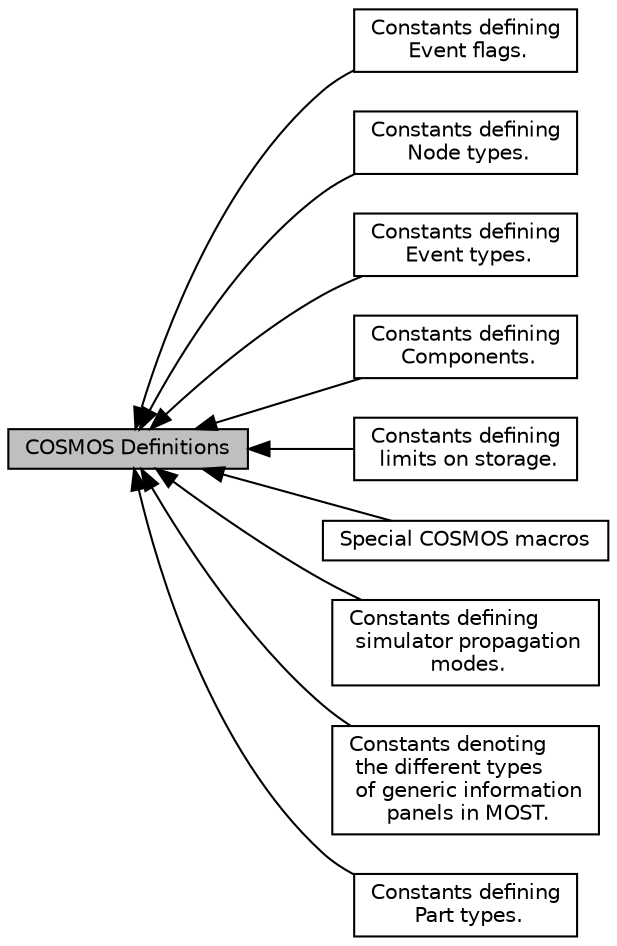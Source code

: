 digraph "COSMOS Definitions"
{
  edge [fontname="Helvetica",fontsize="10",labelfontname="Helvetica",labelfontsize="10"];
  node [fontname="Helvetica",fontsize="10",shape=record];
  rankdir=LR;
  Node5 [label="Constants defining\l Event flags.",height=0.2,width=0.4,color="black", fillcolor="white", style="filled",URL="$group__defs__event__flag.html"];
  Node0 [label="COSMOS Definitions",height=0.2,width=0.4,color="black", fillcolor="grey75", style="filled", fontcolor="black"];
  Node4 [label="Constants defining\l Node types.",height=0.2,width=0.4,color="black", fillcolor="white", style="filled",URL="$group__defs__node__type.html"];
  Node6 [label="Constants defining\l Event types.",height=0.2,width=0.4,color="black", fillcolor="white", style="filled",URL="$group__defs__event__type.html"];
  Node9 [label="Constants defining\l Components.",height=0.2,width=0.4,color="black", fillcolor="white", style="filled",URL="$group__defs__comp.html"];
  Node2 [label="Constants defining\l limits on storage.",height=0.2,width=0.4,color="black", fillcolor="white", style="filled",URL="$group__defs__storage.html"];
  Node1 [label="Special COSMOS macros",height=0.2,width=0.4,color="black", fillcolor="white", style="filled",URL="$group__defs__macros.html"];
  Node8 [label="Constants defining\l simulator propagation\l modes.",height=0.2,width=0.4,color="black", fillcolor="white", style="filled",URL="$group__defs__physics.html"];
  Node7 [label="Constants denoting\l the different types\l of generic information\l panels in MOST.",height=0.2,width=0.4,color="black", fillcolor="white", style="filled",URL="$group__defs___m_o_s_tpanels.html"];
  Node3 [label="Constants defining\l Part types.",height=0.2,width=0.4,color="black", fillcolor="white", style="filled",URL="$group__defs__piece.html"];
  Node0->Node1 [shape=plaintext, dir="back", style="solid"];
  Node0->Node2 [shape=plaintext, dir="back", style="solid"];
  Node0->Node3 [shape=plaintext, dir="back", style="solid"];
  Node0->Node4 [shape=plaintext, dir="back", style="solid"];
  Node0->Node5 [shape=plaintext, dir="back", style="solid"];
  Node0->Node6 [shape=plaintext, dir="back", style="solid"];
  Node0->Node7 [shape=plaintext, dir="back", style="solid"];
  Node0->Node8 [shape=plaintext, dir="back", style="solid"];
  Node0->Node9 [shape=plaintext, dir="back", style="solid"];
}
